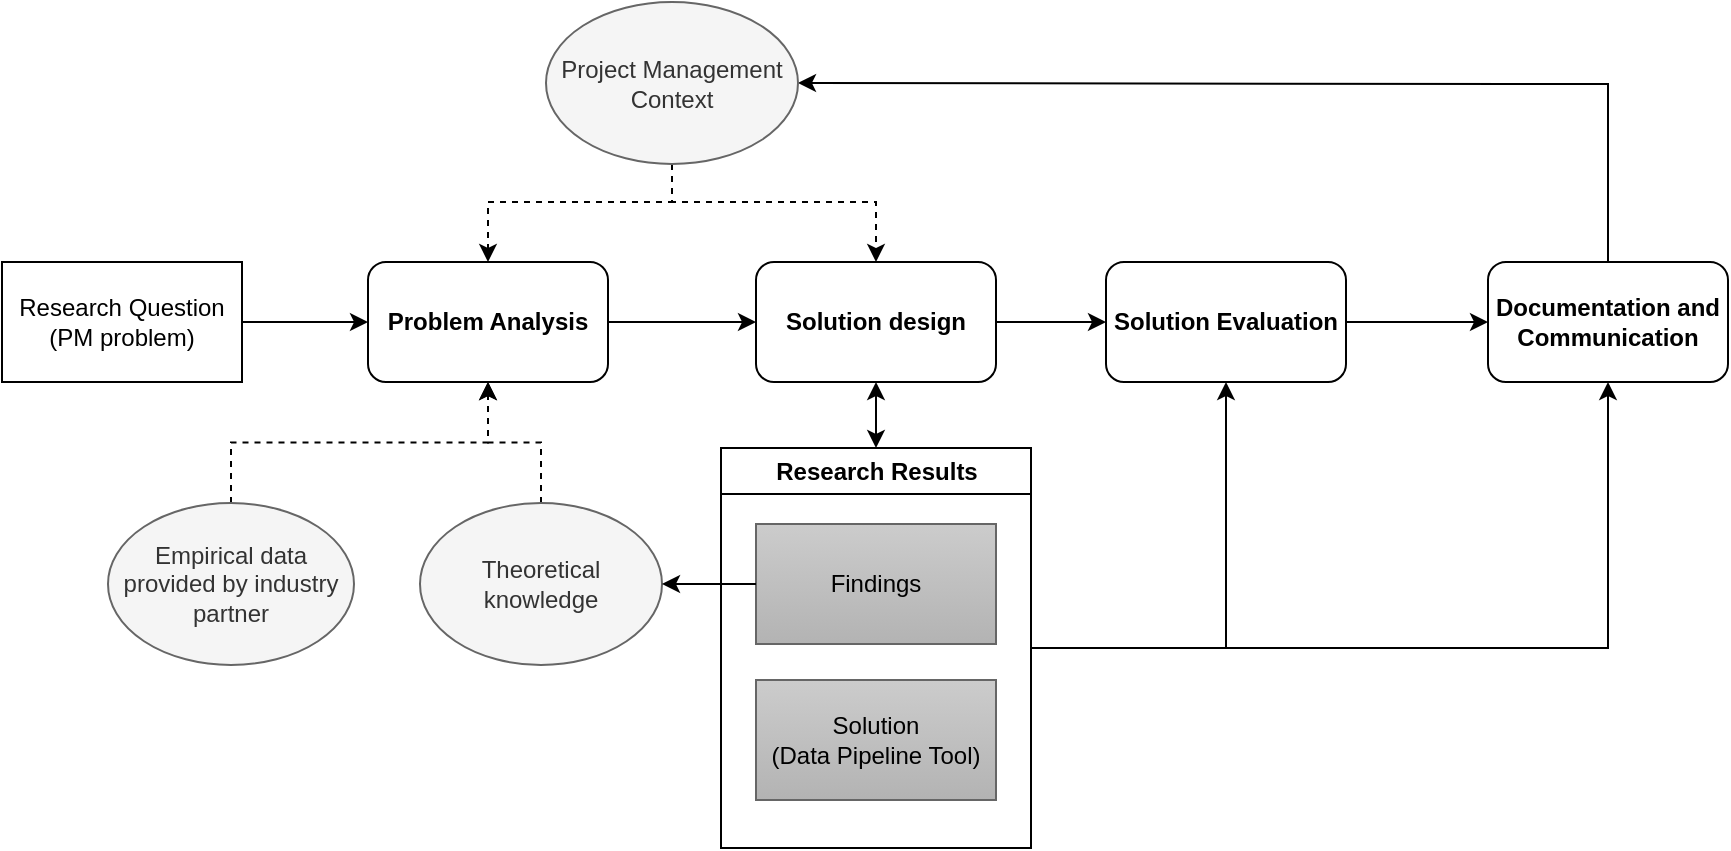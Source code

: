<mxfile version="24.2.2" type="github">
  <diagram name="Page-1" id="4Zaibh6EcHTlCjL74iSX">
    <mxGraphModel dx="1226" dy="561" grid="0" gridSize="10" guides="1" tooltips="1" connect="1" arrows="1" fold="1" page="0" pageScale="1" pageWidth="827" pageHeight="1169" math="0" shadow="0">
      <root>
        <mxCell id="0" />
        <mxCell id="1" parent="0" />
        <mxCell id="iGCNCBQT7w2wmFvlcftO-1" value="" style="edgeStyle=orthogonalEdgeStyle;rounded=0;orthogonalLoop=1;jettySize=auto;html=1;" edge="1" parent="1" source="G3mQ4Sn72wITnhxl2ZLJ-1" target="G3mQ4Sn72wITnhxl2ZLJ-3">
          <mxGeometry relative="1" as="geometry" />
        </mxCell>
        <mxCell id="G3mQ4Sn72wITnhxl2ZLJ-1" value="Research Question (PM problem)" style="rounded=0;whiteSpace=wrap;html=1;" parent="1" vertex="1">
          <mxGeometry x="-82" y="203" width="120" height="60" as="geometry" />
        </mxCell>
        <mxCell id="iGCNCBQT7w2wmFvlcftO-2" value="" style="edgeStyle=orthogonalEdgeStyle;rounded=0;orthogonalLoop=1;jettySize=auto;html=1;" edge="1" parent="1" source="G3mQ4Sn72wITnhxl2ZLJ-3" target="G3mQ4Sn72wITnhxl2ZLJ-4">
          <mxGeometry relative="1" as="geometry" />
        </mxCell>
        <mxCell id="G3mQ4Sn72wITnhxl2ZLJ-3" value="Problem Analysis" style="rounded=1;whiteSpace=wrap;html=1;fontStyle=1" parent="1" vertex="1">
          <mxGeometry x="101" y="203" width="120" height="60" as="geometry" />
        </mxCell>
        <mxCell id="iGCNCBQT7w2wmFvlcftO-4" value="" style="edgeStyle=orthogonalEdgeStyle;rounded=0;orthogonalLoop=1;jettySize=auto;html=1;" edge="1" parent="1" source="G3mQ4Sn72wITnhxl2ZLJ-5" target="G3mQ4Sn72wITnhxl2ZLJ-8">
          <mxGeometry relative="1" as="geometry" />
        </mxCell>
        <mxCell id="G3mQ4Sn72wITnhxl2ZLJ-5" value="Solution Evaluation" style="rounded=1;whiteSpace=wrap;html=1;fontStyle=1" parent="1" vertex="1">
          <mxGeometry x="470" y="203" width="120" height="60" as="geometry" />
        </mxCell>
        <mxCell id="iGCNCBQT7w2wmFvlcftO-13" value="" style="edgeStyle=orthogonalEdgeStyle;rounded=0;orthogonalLoop=1;jettySize=auto;html=1;entryX=1;entryY=0.5;entryDx=0;entryDy=0;exitX=0.5;exitY=0;exitDx=0;exitDy=0;" edge="1" parent="1" source="G3mQ4Sn72wITnhxl2ZLJ-8" target="G3mQ4Sn72wITnhxl2ZLJ-10">
          <mxGeometry relative="1" as="geometry">
            <mxPoint x="675" y="123" as="targetPoint" />
            <Array as="points">
              <mxPoint x="721" y="114" />
              <mxPoint x="675" y="114" />
            </Array>
          </mxGeometry>
        </mxCell>
        <mxCell id="G3mQ4Sn72wITnhxl2ZLJ-8" value="Documentation and Communication" style="rounded=1;whiteSpace=wrap;html=1;fontStyle=1" parent="1" vertex="1">
          <mxGeometry x="661" y="203" width="120" height="60" as="geometry" />
        </mxCell>
        <mxCell id="iGCNCBQT7w2wmFvlcftO-19" value="" style="edgeStyle=orthogonalEdgeStyle;rounded=0;orthogonalLoop=1;jettySize=auto;html=1;dashed=1;" edge="1" parent="1" source="G3mQ4Sn72wITnhxl2ZLJ-11" target="G3mQ4Sn72wITnhxl2ZLJ-3">
          <mxGeometry relative="1" as="geometry" />
        </mxCell>
        <mxCell id="G3mQ4Sn72wITnhxl2ZLJ-11" value="Theoretical knowledge" style="ellipse;whiteSpace=wrap;html=1;fillColor=#f5f5f5;fontColor=#333333;strokeColor=#666666;" parent="1" vertex="1">
          <mxGeometry x="127" y="323.5" width="121" height="81" as="geometry" />
        </mxCell>
        <mxCell id="iGCNCBQT7w2wmFvlcftO-21" value="" style="edgeStyle=orthogonalEdgeStyle;rounded=0;orthogonalLoop=1;jettySize=auto;html=1;entryX=0.5;entryY=1;entryDx=0;entryDy=0;" edge="1" parent="1" source="G3mQ4Sn72wITnhxl2ZLJ-14" target="G3mQ4Sn72wITnhxl2ZLJ-5">
          <mxGeometry relative="1" as="geometry">
            <mxPoint x="532" y="284" as="targetPoint" />
          </mxGeometry>
        </mxCell>
        <mxCell id="iGCNCBQT7w2wmFvlcftO-23" value="" style="edgeStyle=orthogonalEdgeStyle;rounded=0;orthogonalLoop=1;jettySize=auto;html=1;entryX=0.5;entryY=1;entryDx=0;entryDy=0;" edge="1" parent="1" source="G3mQ4Sn72wITnhxl2ZLJ-14" target="G3mQ4Sn72wITnhxl2ZLJ-8">
          <mxGeometry relative="1" as="geometry">
            <mxPoint x="590" y="396" as="targetPoint" />
          </mxGeometry>
        </mxCell>
        <mxCell id="G3mQ4Sn72wITnhxl2ZLJ-14" value="Research Results" style="swimlane;whiteSpace=wrap;html=1;" parent="1" vertex="1">
          <mxGeometry x="277.5" y="296" width="155" height="200" as="geometry">
            <mxRectangle x="332" y="314" width="136" height="26" as="alternateBounds" />
          </mxGeometry>
        </mxCell>
        <mxCell id="G3mQ4Sn72wITnhxl2ZLJ-12" value="Findings" style="rounded=0;whiteSpace=wrap;html=1;fillColor=#CCCCCC;gradientColor=#b3b3b3;strokeColor=#666666;" parent="G3mQ4Sn72wITnhxl2ZLJ-14" vertex="1">
          <mxGeometry x="17.5" y="38" width="120" height="60" as="geometry" />
        </mxCell>
        <mxCell id="G3mQ4Sn72wITnhxl2ZLJ-13" value="Solution&lt;br&gt;(Data Pipeline Tool)" style="rounded=0;whiteSpace=wrap;html=1;fillColor=#CCCCCC;gradientColor=#b3b3b3;strokeColor=#666666;" parent="G3mQ4Sn72wITnhxl2ZLJ-14" vertex="1">
          <mxGeometry x="17.5" y="116" width="120" height="60" as="geometry" />
        </mxCell>
        <mxCell id="iGCNCBQT7w2wmFvlcftO-10" value="" style="edgeStyle=orthogonalEdgeStyle;rounded=0;orthogonalLoop=1;jettySize=auto;html=1;exitX=0.5;exitY=1;exitDx=0;exitDy=0;dashed=1;entryX=0.5;entryY=0;entryDx=0;entryDy=0;" edge="1" parent="1" source="G3mQ4Sn72wITnhxl2ZLJ-10" target="G3mQ4Sn72wITnhxl2ZLJ-3">
          <mxGeometry relative="1" as="geometry">
            <mxPoint x="169" y="202" as="targetPoint" />
            <Array as="points">
              <mxPoint x="253" y="173" />
              <mxPoint x="161" y="173" />
            </Array>
          </mxGeometry>
        </mxCell>
        <mxCell id="iGCNCBQT7w2wmFvlcftO-11" value="" style="edgeStyle=orthogonalEdgeStyle;rounded=0;orthogonalLoop=1;jettySize=auto;html=1;dashed=1;entryX=0.5;entryY=0;entryDx=0;entryDy=0;" edge="1" parent="1" source="G3mQ4Sn72wITnhxl2ZLJ-10" target="G3mQ4Sn72wITnhxl2ZLJ-4">
          <mxGeometry relative="1" as="geometry">
            <Array as="points">
              <mxPoint x="253" y="173" />
              <mxPoint x="355" y="173" />
            </Array>
          </mxGeometry>
        </mxCell>
        <mxCell id="G3mQ4Sn72wITnhxl2ZLJ-10" value="Project Management Context" style="ellipse;whiteSpace=wrap;html=1;fillColor=#f5f5f5;fontColor=#333333;strokeColor=#666666;" parent="1" vertex="1">
          <mxGeometry x="190" y="73" width="126" height="81" as="geometry" />
        </mxCell>
        <mxCell id="iGCNCBQT7w2wmFvlcftO-3" value="" style="edgeStyle=orthogonalEdgeStyle;rounded=0;orthogonalLoop=1;jettySize=auto;html=1;" edge="1" parent="1" source="G3mQ4Sn72wITnhxl2ZLJ-4" target="G3mQ4Sn72wITnhxl2ZLJ-5">
          <mxGeometry relative="1" as="geometry" />
        </mxCell>
        <mxCell id="G3mQ4Sn72wITnhxl2ZLJ-4" value="Solution design" style="rounded=1;whiteSpace=wrap;html=1;fontStyle=1" parent="1" vertex="1">
          <mxGeometry x="295" y="203" width="120" height="60" as="geometry" />
        </mxCell>
        <mxCell id="iGCNCBQT7w2wmFvlcftO-18" value="" style="edgeStyle=orthogonalEdgeStyle;rounded=0;orthogonalLoop=1;jettySize=auto;html=1;entryX=0.5;entryY=1;entryDx=0;entryDy=0;exitX=0.5;exitY=0;exitDx=0;exitDy=0;dashed=1;" edge="1" parent="1" source="iGCNCBQT7w2wmFvlcftO-5" target="G3mQ4Sn72wITnhxl2ZLJ-3">
          <mxGeometry relative="1" as="geometry" />
        </mxCell>
        <mxCell id="iGCNCBQT7w2wmFvlcftO-5" value="&lt;span style=&quot;color: rgb(51, 51, 51);&quot;&gt;Empirical data provided by industry partner&lt;/span&gt;" style="ellipse;whiteSpace=wrap;html=1;fillColor=#f5f5f5;fontColor=#333333;strokeColor=#666666;" vertex="1" parent="1">
          <mxGeometry x="-29" y="323.5" width="123" height="81" as="geometry" />
        </mxCell>
        <mxCell id="iGCNCBQT7w2wmFvlcftO-15" value="" style="edgeStyle=orthogonalEdgeStyle;rounded=0;orthogonalLoop=1;jettySize=auto;html=1;entryX=1;entryY=0.5;entryDx=0;entryDy=0;" edge="1" parent="1" source="G3mQ4Sn72wITnhxl2ZLJ-12" target="G3mQ4Sn72wITnhxl2ZLJ-11">
          <mxGeometry relative="1" as="geometry">
            <mxPoint x="230" y="414" as="targetPoint" />
          </mxGeometry>
        </mxCell>
        <mxCell id="iGCNCBQT7w2wmFvlcftO-17" value="" style="endArrow=classic;startArrow=classic;html=1;rounded=0;entryX=0.5;entryY=1;entryDx=0;entryDy=0;exitX=0.5;exitY=0;exitDx=0;exitDy=0;" edge="1" parent="1" source="G3mQ4Sn72wITnhxl2ZLJ-14" target="G3mQ4Sn72wITnhxl2ZLJ-4">
          <mxGeometry width="50" height="50" relative="1" as="geometry">
            <mxPoint x="288" y="324" as="sourcePoint" />
            <mxPoint x="338" y="274" as="targetPoint" />
          </mxGeometry>
        </mxCell>
      </root>
    </mxGraphModel>
  </diagram>
</mxfile>
